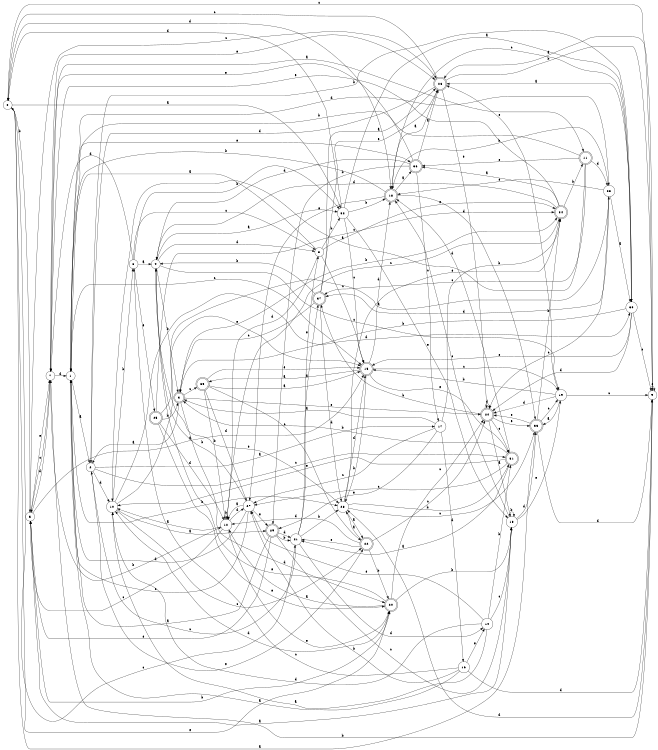 digraph n31_7 {
__start0 [label="" shape="none"];

rankdir=LR;
size="8,5";

s0 [style="filled", color="black", fillcolor="white" shape="circle", label="0"];
s1 [style="filled", color="black", fillcolor="white" shape="circle", label="1"];
s2 [style="filled", color="black", fillcolor="white" shape="circle", label="2"];
s3 [style="rounded,filled", color="black", fillcolor="white" shape="doublecircle", label="3"];
s4 [style="filled", color="black", fillcolor="white" shape="circle", label="4"];
s5 [style="filled", color="black", fillcolor="white" shape="circle", label="5"];
s6 [style="filled", color="black", fillcolor="white" shape="circle", label="6"];
s7 [style="filled", color="black", fillcolor="white" shape="circle", label="7"];
s8 [style="filled", color="black", fillcolor="white" shape="circle", label="8"];
s9 [style="filled", color="black", fillcolor="white" shape="circle", label="9"];
s10 [style="filled", color="black", fillcolor="white" shape="circle", label="10"];
s11 [style="rounded,filled", color="black", fillcolor="white" shape="doublecircle", label="11"];
s12 [style="filled", color="black", fillcolor="white" shape="circle", label="12"];
s13 [style="filled", color="black", fillcolor="white" shape="circle", label="13"];
s14 [style="filled", color="black", fillcolor="white" shape="circle", label="14"];
s15 [style="rounded,filled", color="black", fillcolor="white" shape="doublecircle", label="15"];
s16 [style="filled", color="black", fillcolor="white" shape="circle", label="16"];
s17 [style="filled", color="black", fillcolor="white" shape="circle", label="17"];
s18 [style="rounded,filled", color="black", fillcolor="white" shape="doublecircle", label="18"];
s19 [style="filled", color="black", fillcolor="white" shape="circle", label="19"];
s20 [style="rounded,filled", color="black", fillcolor="white" shape="doublecircle", label="20"];
s21 [style="filled", color="black", fillcolor="white" shape="circle", label="21"];
s22 [style="rounded,filled", color="black", fillcolor="white" shape="doublecircle", label="22"];
s23 [style="filled", color="black", fillcolor="white" shape="circle", label="23"];
s24 [style="rounded,filled", color="black", fillcolor="white" shape="doublecircle", label="24"];
s25 [style="rounded,filled", color="black", fillcolor="white" shape="doublecircle", label="25"];
s26 [style="rounded,filled", color="black", fillcolor="white" shape="doublecircle", label="26"];
s27 [style="filled", color="black", fillcolor="white" shape="circle", label="27"];
s28 [style="filled", color="black", fillcolor="white" shape="circle", label="28"];
s29 [style="rounded,filled", color="black", fillcolor="white" shape="doublecircle", label="29"];
s30 [style="filled", color="black", fillcolor="white" shape="circle", label="30"];
s31 [style="rounded,filled", color="black", fillcolor="white" shape="doublecircle", label="31"];
s32 [style="filled", color="black", fillcolor="white" shape="circle", label="32"];
s33 [style="rounded,filled", color="black", fillcolor="white" shape="doublecircle", label="33"];
s34 [style="rounded,filled", color="black", fillcolor="white" shape="doublecircle", label="34"];
s35 [style="rounded,filled", color="black", fillcolor="white" shape="doublecircle", label="35"];
s36 [style="rounded,filled", color="black", fillcolor="white" shape="doublecircle", label="36"];
s37 [style="rounded,filled", color="black", fillcolor="white" shape="doublecircle", label="37"];
s0 -> s32 [label="a"];
s0 -> s5 [label="b"];
s0 -> s21 [label="c"];
s0 -> s18 [label="d"];
s0 -> s20 [label="e"];
s1 -> s2 [label="a"];
s1 -> s28 [label="b"];
s1 -> s15 [label="c"];
s1 -> s23 [label="d"];
s1 -> s36 [label="e"];
s2 -> s17 [label="a"];
s2 -> s30 [label="b"];
s2 -> s31 [label="c"];
s2 -> s10 [label="d"];
s2 -> s22 [label="e"];
s3 -> s2 [label="a"];
s3 -> s34 [label="b"];
s3 -> s35 [label="c"];
s3 -> s20 [label="d"];
s3 -> s24 [label="e"];
s4 -> s32 [label="a"];
s4 -> s3 [label="b"];
s4 -> s19 [label="c"];
s4 -> s8 [label="d"];
s4 -> s28 [label="e"];
s5 -> s15 [label="a"];
s5 -> s20 [label="b"];
s5 -> s26 [label="c"];
s5 -> s7 [label="d"];
s5 -> s7 [label="e"];
s6 -> s4 [label="a"];
s6 -> s32 [label="b"];
s6 -> s8 [label="c"];
s6 -> s7 [label="d"];
s6 -> s25 [label="e"];
s7 -> s11 [label="a"];
s7 -> s12 [label="b"];
s7 -> s5 [label="c"];
s7 -> s1 [label="d"];
s7 -> s26 [label="e"];
s8 -> s1 [label="a"];
s8 -> s32 [label="b"];
s8 -> s15 [label="c"];
s8 -> s12 [label="d"];
s8 -> s34 [label="e"];
s9 -> s26 [label="a"];
s9 -> s7 [label="b"];
s9 -> s0 [label="c"];
s9 -> s28 [label="d"];
s9 -> s9 [label="e"];
s10 -> s29 [label="a"];
s10 -> s6 [label="b"];
s10 -> s22 [label="c"];
s10 -> s30 [label="d"];
s10 -> s15 [label="e"];
s11 -> s10 [label="a"];
s11 -> s1 [label="b"];
s11 -> s37 [label="c"];
s11 -> s23 [label="d"];
s11 -> s36 [label="e"];
s12 -> s10 [label="a"];
s12 -> s12 [label="b"];
s12 -> s5 [label="c"];
s12 -> s27 [label="d"];
s12 -> s20 [label="e"];
s13 -> s5 [label="a"];
s13 -> s13 [label="b"];
s13 -> s18 [label="c"];
s13 -> s33 [label="d"];
s13 -> s19 [label="e"];
s14 -> s10 [label="a"];
s14 -> s31 [label="b"];
s14 -> s13 [label="c"];
s14 -> s10 [label="d"];
s14 -> s27 [label="e"];
s15 -> s35 [label="a"];
s15 -> s28 [label="b"];
s15 -> s19 [label="c"];
s15 -> s18 [label="d"];
s15 -> s31 [label="e"];
s16 -> s1 [label="a"];
s16 -> s27 [label="b"];
s16 -> s6 [label="c"];
s16 -> s9 [label="d"];
s16 -> s14 [label="e"];
s17 -> s3 [label="a"];
s17 -> s34 [label="b"];
s17 -> s27 [label="c"];
s17 -> s16 [label="d"];
s17 -> s29 [label="e"];
s18 -> s36 [label="a"];
s18 -> s1 [label="b"];
s18 -> s30 [label="c"];
s18 -> s33 [label="d"];
s18 -> s27 [label="e"];
s19 -> s33 [label="a"];
s19 -> s15 [label="b"];
s19 -> s9 [label="c"];
s19 -> s24 [label="d"];
s19 -> s26 [label="e"];
s20 -> s12 [label="a"];
s20 -> s13 [label="b"];
s20 -> s24 [label="c"];
s20 -> s10 [label="d"];
s20 -> s4 [label="e"];
s21 -> s37 [label="a"];
s21 -> s28 [label="b"];
s21 -> s2 [label="c"];
s21 -> s14 [label="d"];
s21 -> s8 [label="e"];
s22 -> s28 [label="a"];
s22 -> s20 [label="b"];
s22 -> s24 [label="c"];
s22 -> s12 [label="d"];
s22 -> s21 [label="e"];
s23 -> s30 [label="a"];
s23 -> s18 [label="b"];
s23 -> s24 [label="c"];
s23 -> s37 [label="d"];
s23 -> s18 [label="e"];
s24 -> s13 [label="a"];
s24 -> s37 [label="b"];
s24 -> s31 [label="c"];
s24 -> s24 [label="d"];
s24 -> s33 [label="e"];
s25 -> s23 [label="a"];
s25 -> s3 [label="b"];
s25 -> s34 [label="c"];
s25 -> s12 [label="d"];
s25 -> s20 [label="e"];
s26 -> s18 [label="a"];
s26 -> s9 [label="b"];
s26 -> s0 [label="c"];
s26 -> s2 [label="d"];
s26 -> s24 [label="e"];
s27 -> s12 [label="a"];
s27 -> s4 [label="b"];
s27 -> s1 [label="c"];
s27 -> s1 [label="d"];
s27 -> s29 [label="e"];
s28 -> s22 [label="a"];
s28 -> s31 [label="b"];
s28 -> s33 [label="c"];
s28 -> s15 [label="d"];
s28 -> s34 [label="e"];
s29 -> s1 [label="a"];
s29 -> s21 [label="b"];
s29 -> s13 [label="c"];
s29 -> s21 [label="d"];
s29 -> s5 [label="e"];
s30 -> s26 [label="a"];
s30 -> s3 [label="b"];
s30 -> s9 [label="c"];
s30 -> s24 [label="d"];
s30 -> s15 [label="e"];
s31 -> s21 [label="a"];
s31 -> s3 [label="b"];
s31 -> s27 [label="c"];
s31 -> s18 [label="d"];
s31 -> s10 [label="e"];
s32 -> s30 [label="a"];
s32 -> s18 [label="b"];
s32 -> s15 [label="c"];
s32 -> s0 [label="d"];
s32 -> s13 [label="e"];
s33 -> s0 [label="a"];
s33 -> s34 [label="b"];
s33 -> s19 [label="c"];
s33 -> s9 [label="d"];
s33 -> s24 [label="e"];
s34 -> s36 [label="a"];
s34 -> s11 [label="b"];
s34 -> s12 [label="c"];
s34 -> s4 [label="d"];
s34 -> s7 [label="e"];
s35 -> s15 [label="a"];
s35 -> s12 [label="b"];
s35 -> s22 [label="c"];
s35 -> s27 [label="d"];
s35 -> s15 [label="e"];
s36 -> s26 [label="a"];
s36 -> s29 [label="b"];
s36 -> s17 [label="c"];
s36 -> s4 [label="d"];
s36 -> s7 [label="e"];
s37 -> s26 [label="a"];
s37 -> s4 [label="b"];
s37 -> s3 [label="c"];
s37 -> s28 [label="d"];
s37 -> s26 [label="e"];

}